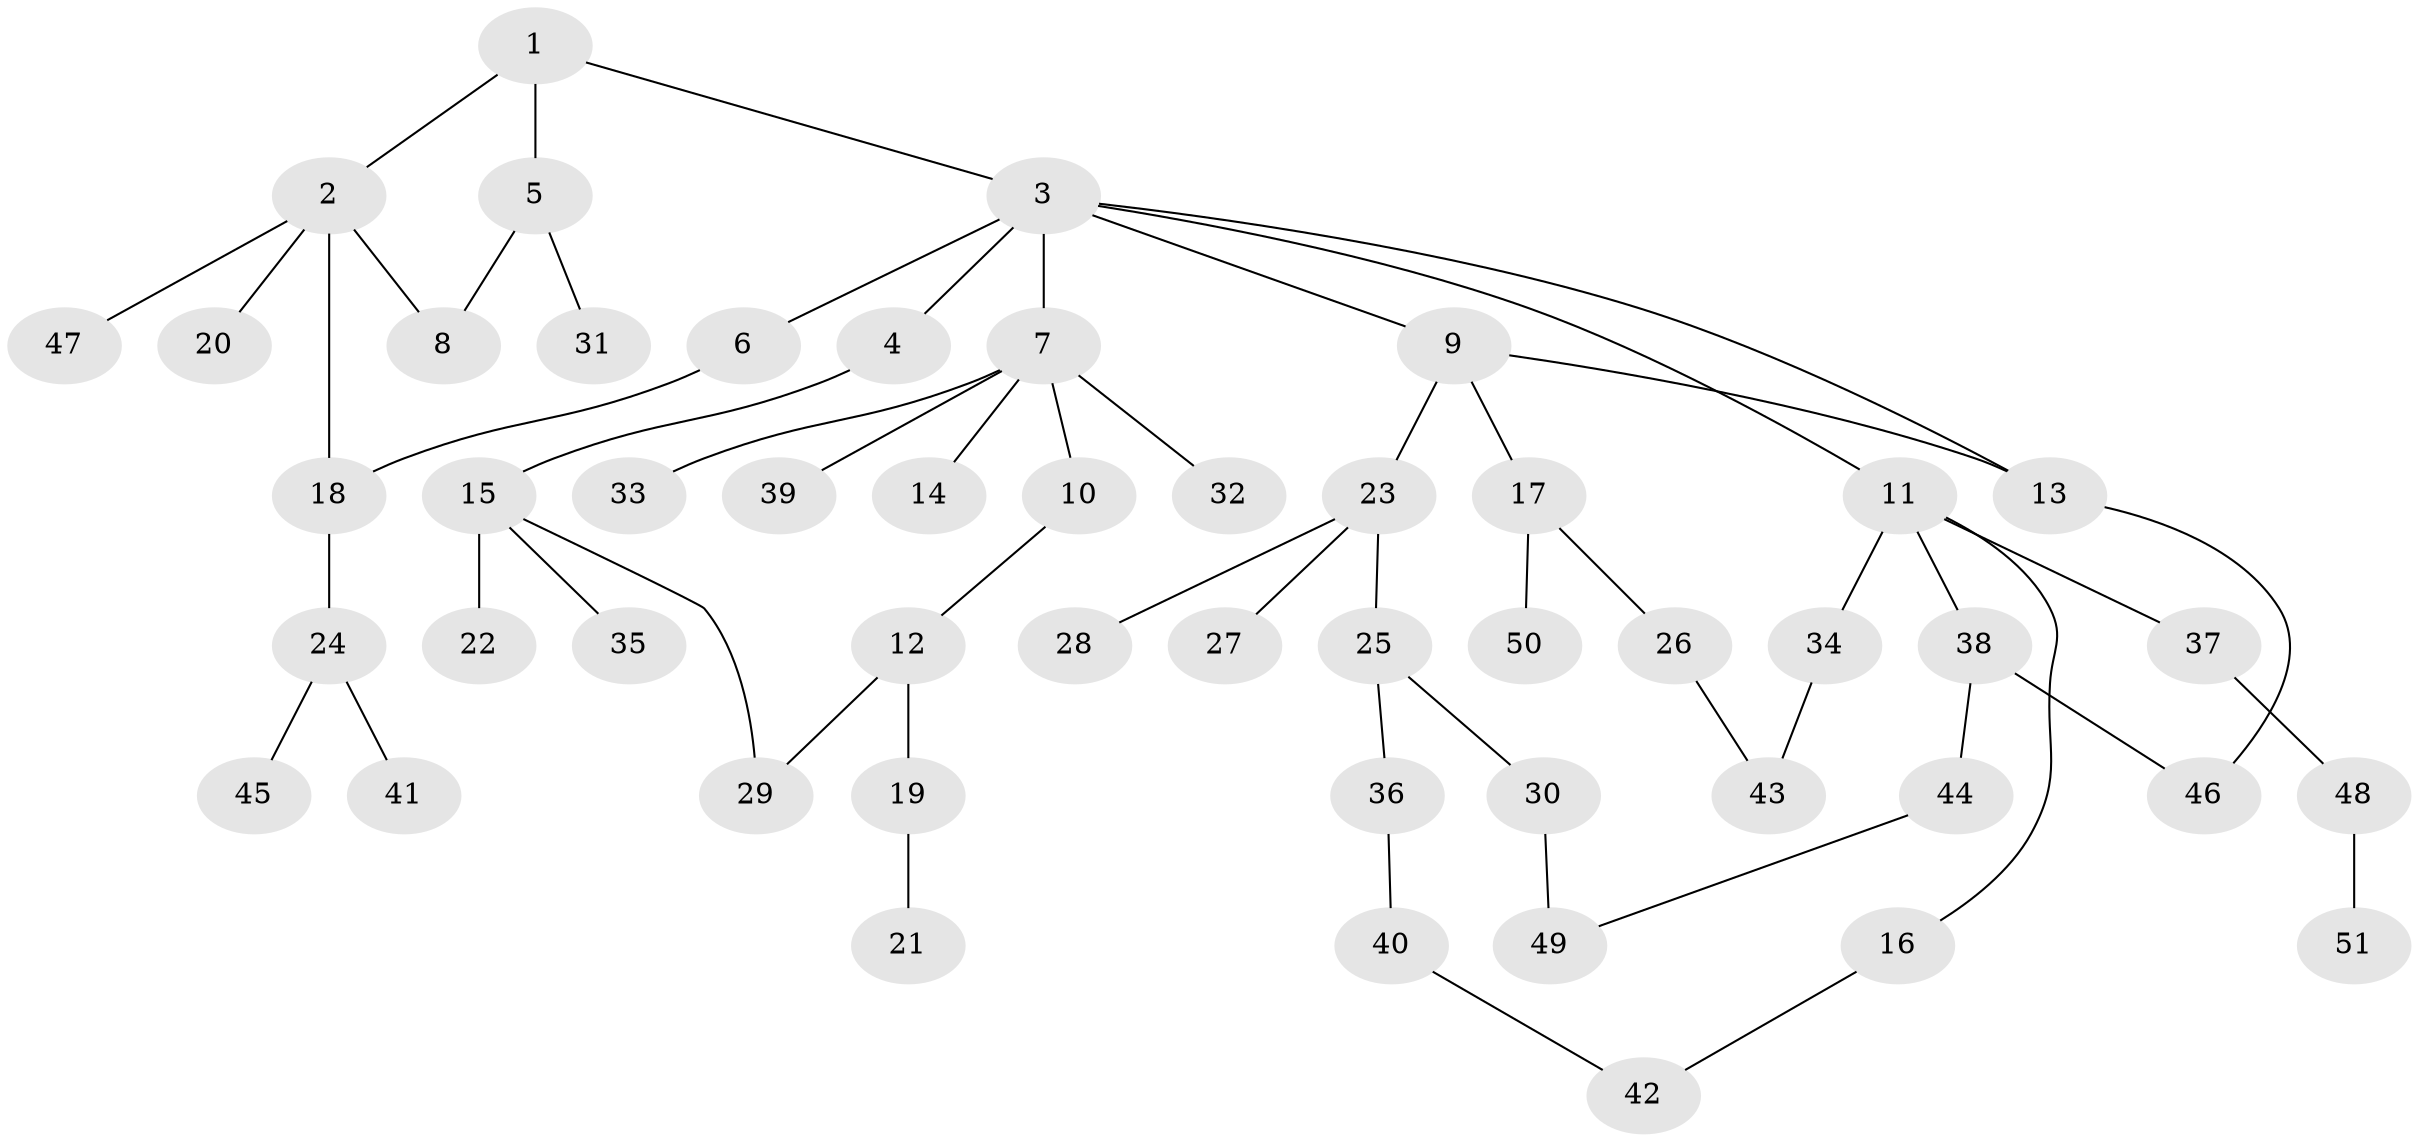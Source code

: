 // coarse degree distribution, {7: 0.029411764705882353, 4: 0.058823529411764705, 2: 0.35294117647058826, 3: 0.20588235294117646, 5: 0.058823529411764705, 1: 0.29411764705882354}
// Generated by graph-tools (version 1.1) at 2025/51/02/27/25 19:51:39]
// undirected, 51 vertices, 58 edges
graph export_dot {
graph [start="1"]
  node [color=gray90,style=filled];
  1;
  2;
  3;
  4;
  5;
  6;
  7;
  8;
  9;
  10;
  11;
  12;
  13;
  14;
  15;
  16;
  17;
  18;
  19;
  20;
  21;
  22;
  23;
  24;
  25;
  26;
  27;
  28;
  29;
  30;
  31;
  32;
  33;
  34;
  35;
  36;
  37;
  38;
  39;
  40;
  41;
  42;
  43;
  44;
  45;
  46;
  47;
  48;
  49;
  50;
  51;
  1 -- 2;
  1 -- 3;
  1 -- 5;
  2 -- 8;
  2 -- 20;
  2 -- 47;
  2 -- 18;
  3 -- 4;
  3 -- 6;
  3 -- 7;
  3 -- 9;
  3 -- 11;
  3 -- 13;
  4 -- 15;
  5 -- 31;
  5 -- 8;
  6 -- 18;
  7 -- 10;
  7 -- 14;
  7 -- 32;
  7 -- 33;
  7 -- 39;
  9 -- 13;
  9 -- 17;
  9 -- 23;
  10 -- 12;
  11 -- 16;
  11 -- 34;
  11 -- 37;
  11 -- 38;
  12 -- 19;
  12 -- 29;
  13 -- 46;
  15 -- 22;
  15 -- 35;
  15 -- 29;
  16 -- 42;
  17 -- 26;
  17 -- 50;
  18 -- 24;
  19 -- 21;
  23 -- 25;
  23 -- 27;
  23 -- 28;
  24 -- 41;
  24 -- 45;
  25 -- 30;
  25 -- 36;
  26 -- 43;
  30 -- 49;
  34 -- 43;
  36 -- 40;
  37 -- 48;
  38 -- 44;
  38 -- 46;
  40 -- 42;
  44 -- 49;
  48 -- 51;
}

